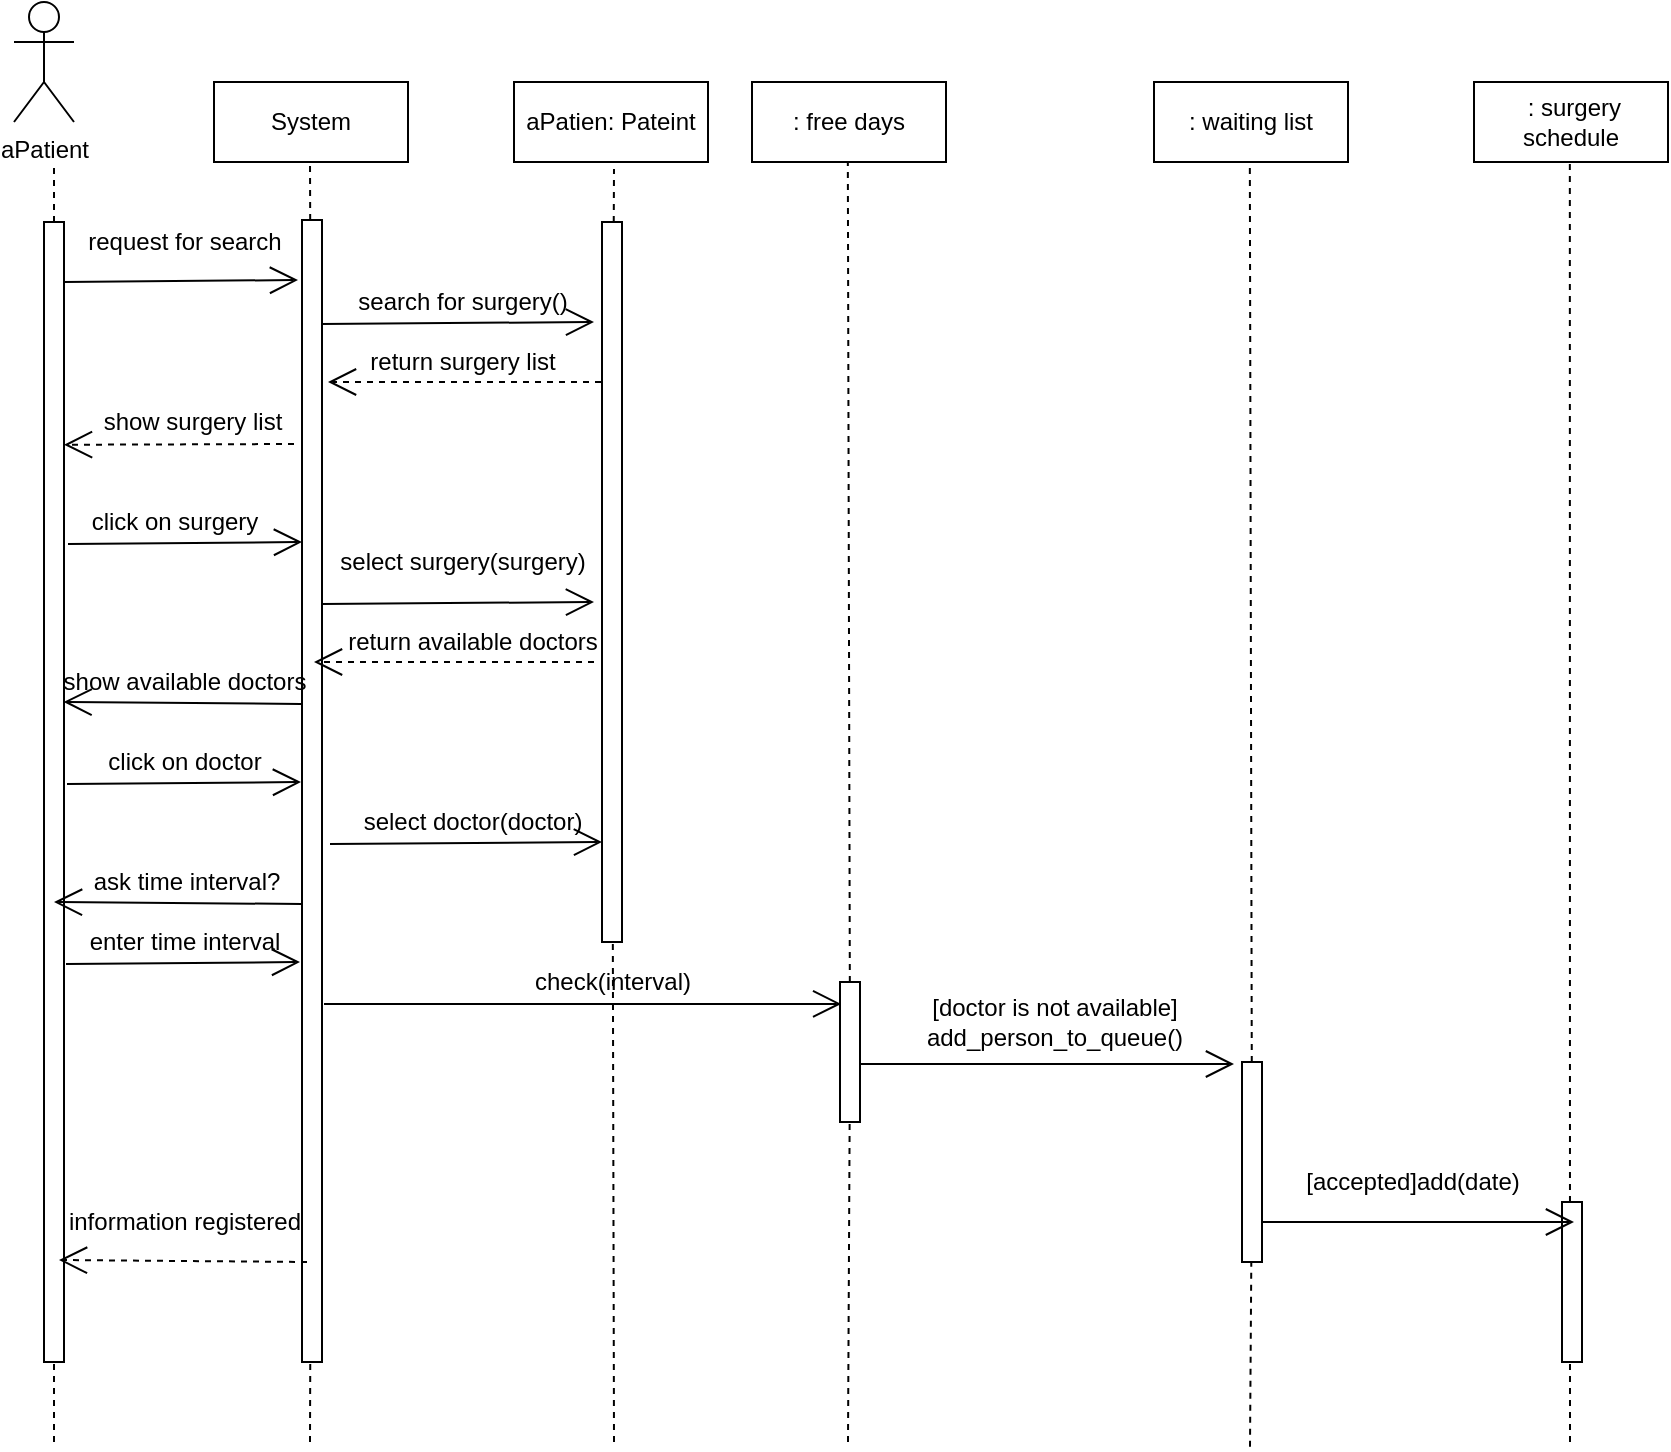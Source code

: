<mxfile version="12.4.3" type="device" pages="1"><diagram id="fw76onQL2U3NFT0NuDxF" name="Page-1"><mxGraphModel dx="1024" dy="604" grid="1" gridSize="10" guides="1" tooltips="1" connect="1" arrows="1" fold="1" page="1" pageScale="1" pageWidth="1100" pageHeight="850" math="0" shadow="0"><root><mxCell id="0"/><mxCell id="1" parent="0"/><mxCell id="jS4kwdPtj4ULypIaVsPy-1" value="aPatient" style="shape=umlActor;verticalLabelPosition=bottom;labelBackgroundColor=#ffffff;verticalAlign=top;html=1;outlineConnect=0;" parent="1" vertex="1"><mxGeometry x="50" y="40" width="30" height="60" as="geometry"/></mxCell><mxCell id="jS4kwdPtj4ULypIaVsPy-2" value="" style="endArrow=none;dashed=1;html=1;" parent="1" source="jS4kwdPtj4ULypIaVsPy-4" edge="1"><mxGeometry width="50" height="50" relative="1" as="geometry"><mxPoint x="70" y="490" as="sourcePoint"/><mxPoint x="70" y="120" as="targetPoint"/></mxGeometry></mxCell><mxCell id="jS4kwdPtj4ULypIaVsPy-3" value="" style="endArrow=none;dashed=1;html=1;" parent="1" source="jS4kwdPtj4ULypIaVsPy-6" edge="1"><mxGeometry width="50" height="50" relative="1" as="geometry"><mxPoint x="198" y="488.5" as="sourcePoint"/><mxPoint x="198" y="118.5" as="targetPoint"/></mxGeometry></mxCell><mxCell id="jS4kwdPtj4ULypIaVsPy-4" value="" style="rounded=0;whiteSpace=wrap;html=1;" parent="1" vertex="1"><mxGeometry x="65" y="150" width="10" height="570" as="geometry"/></mxCell><mxCell id="jS4kwdPtj4ULypIaVsPy-5" value="" style="endArrow=none;dashed=1;html=1;" parent="1" target="jS4kwdPtj4ULypIaVsPy-4" edge="1"><mxGeometry width="50" height="50" relative="1" as="geometry"><mxPoint x="70" y="760" as="sourcePoint"/><mxPoint x="70" y="120" as="targetPoint"/></mxGeometry></mxCell><mxCell id="jS4kwdPtj4ULypIaVsPy-6" value="" style="rounded=0;whiteSpace=wrap;html=1;" parent="1" vertex="1"><mxGeometry x="194" y="149" width="10" height="571" as="geometry"/></mxCell><mxCell id="jS4kwdPtj4ULypIaVsPy-7" value="" style="endArrow=none;dashed=1;html=1;" parent="1" target="jS4kwdPtj4ULypIaVsPy-6" edge="1"><mxGeometry width="50" height="50" relative="1" as="geometry"><mxPoint x="198" y="760" as="sourcePoint"/><mxPoint x="198" y="118.5" as="targetPoint"/></mxGeometry></mxCell><mxCell id="jS4kwdPtj4ULypIaVsPy-8" value="request for search" style="text;html=1;align=center;verticalAlign=middle;resizable=0;points=[];;autosize=1;" parent="1" vertex="1"><mxGeometry x="80" y="150" width="110" height="20" as="geometry"/></mxCell><mxCell id="jS4kwdPtj4ULypIaVsPy-9" value="" style="endArrow=open;endFill=1;endSize=12;html=1;" parent="1" edge="1"><mxGeometry width="160" relative="1" as="geometry"><mxPoint x="75" y="180" as="sourcePoint"/><mxPoint x="192" y="179" as="targetPoint"/></mxGeometry></mxCell><mxCell id="jS4kwdPtj4ULypIaVsPy-10" value="System" style="rounded=0;whiteSpace=wrap;html=1;" parent="1" vertex="1"><mxGeometry x="150" y="80" width="97" height="40" as="geometry"/></mxCell><mxCell id="jS4kwdPtj4ULypIaVsPy-11" value="aPatien: Pateint" style="rounded=0;whiteSpace=wrap;html=1;" parent="1" vertex="1"><mxGeometry x="300" y="80" width="97" height="40" as="geometry"/></mxCell><mxCell id="jS4kwdPtj4ULypIaVsPy-12" value="" style="endArrow=none;dashed=1;html=1;" parent="1" source="jS4kwdPtj4ULypIaVsPy-13" edge="1"><mxGeometry width="50" height="50" relative="1" as="geometry"><mxPoint x="350" y="490" as="sourcePoint"/><mxPoint x="350" y="123.5" as="targetPoint"/></mxGeometry></mxCell><mxCell id="jS4kwdPtj4ULypIaVsPy-13" value="" style="rounded=0;whiteSpace=wrap;html=1;" parent="1" vertex="1"><mxGeometry x="344" y="150" width="10" height="360" as="geometry"/></mxCell><mxCell id="jS4kwdPtj4ULypIaVsPy-14" value="" style="endArrow=none;dashed=1;html=1;" parent="1" target="jS4kwdPtj4ULypIaVsPy-13" edge="1"><mxGeometry width="50" height="50" relative="1" as="geometry"><mxPoint x="350" y="760" as="sourcePoint"/><mxPoint x="350" y="123.5" as="targetPoint"/></mxGeometry></mxCell><mxCell id="jS4kwdPtj4ULypIaVsPy-15" value="" style="endArrow=open;endFill=1;endSize=12;html=1;" parent="1" edge="1"><mxGeometry width="160" relative="1" as="geometry"><mxPoint x="203.5" y="201" as="sourcePoint"/><mxPoint x="340" y="200" as="targetPoint"/></mxGeometry></mxCell><mxCell id="jS4kwdPtj4ULypIaVsPy-16" value="search for surgery()" style="text;html=1;align=center;verticalAlign=middle;resizable=0;points=[];;autosize=1;" parent="1" vertex="1"><mxGeometry x="213.5" y="180" width="120" height="20" as="geometry"/></mxCell><mxCell id="jS4kwdPtj4ULypIaVsPy-17" value="" style="endArrow=open;endFill=1;endSize=12;html=1;dashed=1;" parent="1" edge="1"><mxGeometry width="160" relative="1" as="geometry"><mxPoint x="343.5" y="230" as="sourcePoint"/><mxPoint x="207" y="230" as="targetPoint"/></mxGeometry></mxCell><mxCell id="jS4kwdPtj4ULypIaVsPy-18" value="return surgery list" style="text;html=1;align=center;verticalAlign=middle;resizable=0;points=[];;autosize=1;" parent="1" vertex="1"><mxGeometry x="218.5" y="210" width="110" height="20" as="geometry"/></mxCell><mxCell id="jS4kwdPtj4ULypIaVsPy-19" value="" style="endArrow=open;endFill=1;endSize=12;html=1;dashed=1;entryX=1.25;entryY=0.296;entryDx=0;entryDy=0;entryPerimeter=0;" parent="1" edge="1"><mxGeometry width="160" relative="1" as="geometry"><mxPoint x="190" y="261" as="sourcePoint"/><mxPoint x="75" y="261.38" as="targetPoint"/></mxGeometry></mxCell><mxCell id="jS4kwdPtj4ULypIaVsPy-20" value="show surgery list" style="text;html=1;align=center;verticalAlign=middle;resizable=0;points=[];;autosize=1;" parent="1" vertex="1"><mxGeometry x="83.5" y="240" width="110" height="20" as="geometry"/></mxCell><mxCell id="jS4kwdPtj4ULypIaVsPy-21" value="" style="endArrow=open;endFill=1;endSize=12;html=1;" parent="1" edge="1"><mxGeometry width="160" relative="1" as="geometry"><mxPoint x="77" y="311" as="sourcePoint"/><mxPoint x="194" y="310" as="targetPoint"/></mxGeometry></mxCell><mxCell id="jS4kwdPtj4ULypIaVsPy-22" value="click on surgery" style="text;html=1;align=center;verticalAlign=middle;resizable=0;points=[];;autosize=1;" parent="1" vertex="1"><mxGeometry x="80" y="290" width="100" height="20" as="geometry"/></mxCell><mxCell id="jS4kwdPtj4ULypIaVsPy-23" value="" style="endArrow=open;endFill=1;endSize=12;html=1;" parent="1" edge="1"><mxGeometry width="160" relative="1" as="geometry"><mxPoint x="204" y="341" as="sourcePoint"/><mxPoint x="340" y="340" as="targetPoint"/></mxGeometry></mxCell><mxCell id="jS4kwdPtj4ULypIaVsPy-24" value="select surgery(surgery)" style="text;html=1;align=center;verticalAlign=middle;resizable=0;points=[];;autosize=1;" parent="1" vertex="1"><mxGeometry x="204" y="310" width="140" height="20" as="geometry"/></mxCell><mxCell id="jS4kwdPtj4ULypIaVsPy-25" value="" style="endArrow=open;endFill=1;endSize=12;html=1;dashed=1;" parent="1" edge="1"><mxGeometry width="160" relative="1" as="geometry"><mxPoint x="340" y="370" as="sourcePoint"/><mxPoint x="200" y="370" as="targetPoint"/></mxGeometry></mxCell><mxCell id="jS4kwdPtj4ULypIaVsPy-26" value="return available doctors" style="text;html=1;align=center;verticalAlign=middle;resizable=0;points=[];;autosize=1;" parent="1" vertex="1"><mxGeometry x="208.5" y="350" width="140" height="20" as="geometry"/></mxCell><mxCell id="jS4kwdPtj4ULypIaVsPy-27" value="" style="endArrow=open;endFill=1;endSize=12;html=1;entryX=0.98;entryY=0.421;entryDx=0;entryDy=0;entryPerimeter=0;" parent="1" target="jS4kwdPtj4ULypIaVsPy-4" edge="1"><mxGeometry width="160" relative="1" as="geometry"><mxPoint x="193.5" y="391" as="sourcePoint"/><mxPoint x="310" y="389" as="targetPoint"/></mxGeometry></mxCell><mxCell id="jS4kwdPtj4ULypIaVsPy-28" value="show available doctors" style="text;html=1;align=center;verticalAlign=middle;resizable=0;points=[];;autosize=1;" parent="1" vertex="1"><mxGeometry x="65" y="370" width="140" height="20" as="geometry"/></mxCell><mxCell id="jS4kwdPtj4ULypIaVsPy-29" value="" style="endArrow=open;endFill=1;endSize=12;html=1;" parent="1" edge="1"><mxGeometry width="160" relative="1" as="geometry"><mxPoint x="76.5" y="431" as="sourcePoint"/><mxPoint x="193.5" y="430" as="targetPoint"/></mxGeometry></mxCell><mxCell id="jS4kwdPtj4ULypIaVsPy-30" value="click on doctor" style="text;html=1;align=center;verticalAlign=middle;resizable=0;points=[];;autosize=1;" parent="1" vertex="1"><mxGeometry x="89.5" y="410" width="90" height="20" as="geometry"/></mxCell><mxCell id="jS4kwdPtj4ULypIaVsPy-31" value="" style="endArrow=open;endFill=1;endSize=12;html=1;" parent="1" edge="1"><mxGeometry width="160" relative="1" as="geometry"><mxPoint x="208" y="461" as="sourcePoint"/><mxPoint x="344" y="460" as="targetPoint"/></mxGeometry></mxCell><mxCell id="jS4kwdPtj4ULypIaVsPy-32" value="select doctor(doctor)" style="text;html=1;align=center;verticalAlign=middle;resizable=0;points=[];;autosize=1;" parent="1" vertex="1"><mxGeometry x="213.5" y="440" width="130" height="20" as="geometry"/></mxCell><mxCell id="jS4kwdPtj4ULypIaVsPy-33" value="" style="endArrow=open;endFill=1;endSize=12;html=1;" parent="1" edge="1"><mxGeometry width="160" relative="1" as="geometry"><mxPoint x="194" y="491" as="sourcePoint"/><mxPoint x="70" y="490" as="targetPoint"/></mxGeometry></mxCell><mxCell id="jS4kwdPtj4ULypIaVsPy-34" value="ask time interval?" style="text;html=1;align=center;verticalAlign=middle;resizable=0;points=[];;autosize=1;" parent="1" vertex="1"><mxGeometry x="80.5" y="470" width="110" height="20" as="geometry"/></mxCell><mxCell id="jS4kwdPtj4ULypIaVsPy-35" value="" style="endArrow=open;endFill=1;endSize=12;html=1;" parent="1" edge="1"><mxGeometry width="160" relative="1" as="geometry"><mxPoint x="76" y="521" as="sourcePoint"/><mxPoint x="193" y="520" as="targetPoint"/></mxGeometry></mxCell><mxCell id="jS4kwdPtj4ULypIaVsPy-36" value="enter time interval" style="text;html=1;align=center;verticalAlign=middle;resizable=0;points=[];;autosize=1;" parent="1" vertex="1"><mxGeometry x="80" y="500" width="110" height="20" as="geometry"/></mxCell><mxCell id="jS4kwdPtj4ULypIaVsPy-37" value="" style="endArrow=open;endFill=1;endSize=12;html=1;entryX=0.06;entryY=0.157;entryDx=0;entryDy=0;entryPerimeter=0;" parent="1" target="jS4kwdPtj4ULypIaVsPy-40" edge="1"><mxGeometry width="160" relative="1" as="geometry"><mxPoint x="205" y="541" as="sourcePoint"/><mxPoint x="540" y="540" as="targetPoint"/></mxGeometry></mxCell><mxCell id="jS4kwdPtj4ULypIaVsPy-38" value="check(interval)" style="text;html=1;align=center;verticalAlign=middle;resizable=0;points=[];;autosize=1;" parent="1" vertex="1"><mxGeometry x="304" y="520" width="90" height="20" as="geometry"/></mxCell><mxCell id="jS4kwdPtj4ULypIaVsPy-39" value="" style="endArrow=none;dashed=1;html=1;" parent="1" source="jS4kwdPtj4ULypIaVsPy-40" edge="1"><mxGeometry width="50" height="50" relative="1" as="geometry"><mxPoint x="467" y="760" as="sourcePoint"/><mxPoint x="466.919" y="120" as="targetPoint"/></mxGeometry></mxCell><mxCell id="jS4kwdPtj4ULypIaVsPy-40" value="" style="rounded=0;whiteSpace=wrap;html=1;" parent="1" vertex="1"><mxGeometry x="463" y="530" width="10" height="70" as="geometry"/></mxCell><mxCell id="jS4kwdPtj4ULypIaVsPy-41" value="" style="endArrow=none;dashed=1;html=1;" parent="1" target="jS4kwdPtj4ULypIaVsPy-40" edge="1"><mxGeometry width="50" height="50" relative="1" as="geometry"><mxPoint x="467" y="760" as="sourcePoint"/><mxPoint x="466.919" y="120" as="targetPoint"/></mxGeometry></mxCell><mxCell id="jS4kwdPtj4ULypIaVsPy-43" value="information registered" style="text;html=1;align=center;verticalAlign=middle;resizable=0;points=[];;autosize=1;" parent="1" vertex="1"><mxGeometry x="70" y="640" width="130" height="20" as="geometry"/></mxCell><mxCell id="jS4kwdPtj4ULypIaVsPy-44" value=": free days" style="rounded=0;whiteSpace=wrap;html=1;" parent="1" vertex="1"><mxGeometry x="419" y="80" width="97" height="40" as="geometry"/></mxCell><mxCell id="jS4kwdPtj4ULypIaVsPy-45" value="" style="endArrow=open;endFill=1;endSize=12;html=1;" parent="1" edge="1"><mxGeometry width="160" relative="1" as="geometry"><mxPoint x="473" y="571" as="sourcePoint"/><mxPoint x="660" y="571" as="targetPoint"/></mxGeometry></mxCell><mxCell id="jS4kwdPtj4ULypIaVsPy-46" value="[doctor is not available]&lt;br&gt;&lt;span style=&quot;text-align: left&quot;&gt;add_person_to_queue()&lt;/span&gt;" style="text;html=1;align=center;verticalAlign=middle;resizable=0;points=[];;autosize=1;" parent="1" vertex="1"><mxGeometry x="500" y="535" width="140" height="30" as="geometry"/></mxCell><mxCell id="jS4kwdPtj4ULypIaVsPy-47" value=": waiting list" style="rounded=0;whiteSpace=wrap;html=1;" parent="1" vertex="1"><mxGeometry x="620" y="80" width="97" height="40" as="geometry"/></mxCell><mxCell id="jS4kwdPtj4ULypIaVsPy-48" value="" style="endArrow=none;dashed=1;html=1;" parent="1" source="jS4kwdPtj4ULypIaVsPy-49" edge="1"><mxGeometry width="50" height="50" relative="1" as="geometry"><mxPoint x="668" y="762.4" as="sourcePoint"/><mxPoint x="667.919" y="120" as="targetPoint"/></mxGeometry></mxCell><mxCell id="jS4kwdPtj4ULypIaVsPy-49" value="" style="rounded=0;whiteSpace=wrap;html=1;" parent="1" vertex="1"><mxGeometry x="664" y="570" width="10" height="100" as="geometry"/></mxCell><mxCell id="jS4kwdPtj4ULypIaVsPy-50" value="" style="endArrow=none;dashed=1;html=1;" parent="1" target="jS4kwdPtj4ULypIaVsPy-49" edge="1"><mxGeometry width="50" height="50" relative="1" as="geometry"><mxPoint x="668" y="762.4" as="sourcePoint"/><mxPoint x="667.919" y="120" as="targetPoint"/></mxGeometry></mxCell><mxCell id="jS4kwdPtj4ULypIaVsPy-51" value="&amp;nbsp;: surgery schedule" style="rounded=0;whiteSpace=wrap;html=1;" parent="1" vertex="1"><mxGeometry x="780" y="80" width="97" height="40" as="geometry"/></mxCell><mxCell id="jS4kwdPtj4ULypIaVsPy-52" value="" style="endArrow=none;dashed=1;html=1;" parent="1" edge="1"><mxGeometry width="50" height="50" relative="1" as="geometry"><mxPoint x="828" y="760" as="sourcePoint"/><mxPoint x="827.919" y="120" as="targetPoint"/></mxGeometry></mxCell><mxCell id="jS4kwdPtj4ULypIaVsPy-53" value="" style="rounded=0;whiteSpace=wrap;html=1;" parent="1" vertex="1"><mxGeometry x="824" y="640" width="10" height="80" as="geometry"/></mxCell><mxCell id="jS4kwdPtj4ULypIaVsPy-54" value="[accepted]add(date)" style="text;html=1;align=center;verticalAlign=middle;resizable=0;points=[];;autosize=1;" parent="1" vertex="1"><mxGeometry x="689" y="620" width="120" height="20" as="geometry"/></mxCell><mxCell id="jS4kwdPtj4ULypIaVsPy-55" value="" style="endArrow=open;endFill=1;endSize=12;html=1;" parent="1" edge="1"><mxGeometry width="160" relative="1" as="geometry"><mxPoint x="674" y="650" as="sourcePoint"/><mxPoint x="830" y="650" as="targetPoint"/></mxGeometry></mxCell><mxCell id="jS4kwdPtj4ULypIaVsPy-56" value="" style="endArrow=open;endFill=1;endSize=12;html=1;dashed=1;" parent="1" edge="1"><mxGeometry width="160" relative="1" as="geometry"><mxPoint x="196.5" y="670" as="sourcePoint"/><mxPoint x="72.5" y="669" as="targetPoint"/></mxGeometry></mxCell></root></mxGraphModel></diagram></mxfile>